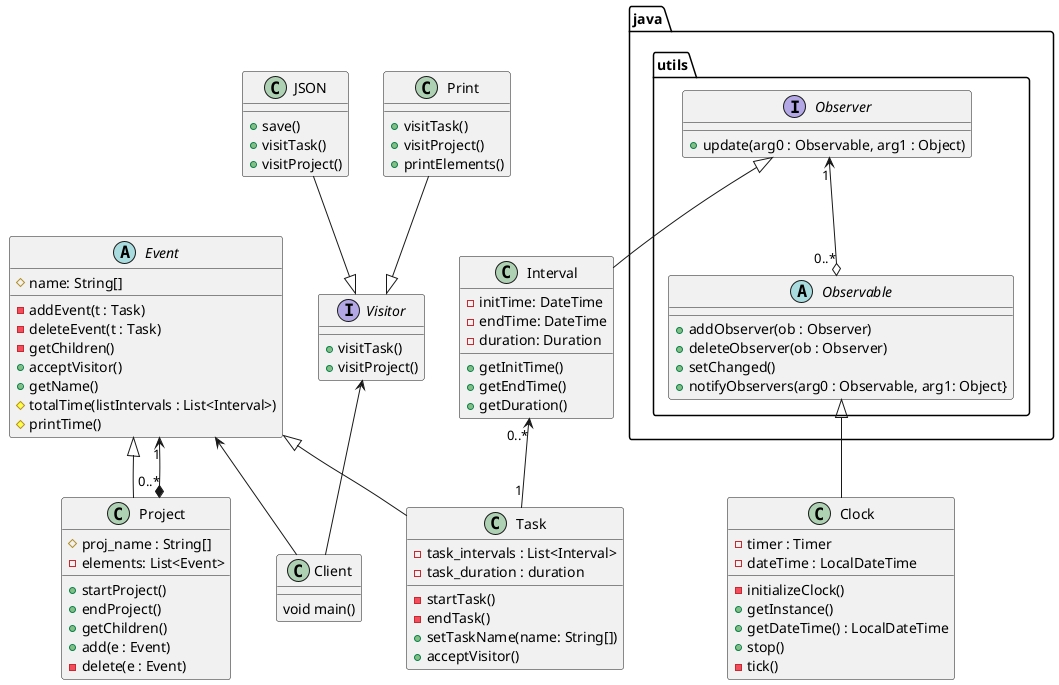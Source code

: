 @startuml
'https://plantuml.com/class-diagram


class Project{
# proj_name : String[]
- elements: List<Event>
+ startProject()
+ endProject()
+ getChildren()
+ add(e : Event)
- delete(e : Event)
}

class Task{
- task_intervals : List<Interval>
- task_duration : duration
- startTask()
- endTask()
+ setTaskName(name: String[])
+acceptVisitor()
}

abstract Event{
# name: String[]
- addEvent(t : Task)
- deleteEvent(t : Task)
- getChildren()
+ acceptVisitor()
+ getName()
# totalTime(listIntervals : List<Interval>)
# printTime()
}

class Clock{
- timer : Timer
- dateTime : LocalDateTime
- initializeClock()
+ getInstance()
+ getDateTime() : LocalDateTime
+ stop()
- tick()
}

class Interval{
- initTime: DateTime
- endTime: DateTime
- duration: Duration /'cada golpe de reloj incremento'/
+ getInitTime()
+ getEndTime()
+ getDuration()
}

interface Visitor{
+ visitTask()
+ visitProject()
}

class JSON{
+ save()
+ visitTask()
+ visitProject()
}

class Print{
+ visitTask()
+ visitProject()
+ printElements()
}

package "java.utils"{
interface Observer{
+ update(arg0 : Observable, arg1 : Object)
}

abstract Observable{
+ addObserver(ob : Observer)
+ deleteObserver(ob : Observer)
+ setChanged()
+ notifyObservers(arg0 : Observable, arg1: Object}
}
}

class Client{
void main()
}

Event <|-- Task
Event <|-- Project

Event "1" <--* "0..*" Project
Observable <|-- Clock
Observer <|-- Interval
Observer "1" <--o "0..*" Observable
Interval "0..*" <--  "1" Task
Event <-- Client
JSON --|> Visitor
Visitor <-- Client
Print --|> Visitor



@enduml